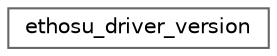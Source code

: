 digraph "Graphical Class Hierarchy"
{
 // LATEX_PDF_SIZE
  bgcolor="transparent";
  edge [fontname=Helvetica,fontsize=10,labelfontname=Helvetica,labelfontsize=10];
  node [fontname=Helvetica,fontsize=10,shape=box,height=0.2,width=0.4];
  rankdir="LR";
  Node0 [id="Node000000",label="ethosu_driver_version",height=0.2,width=0.4,color="grey40", fillcolor="white", style="filled",URL="$structethosu__driver__version.html",tooltip=" "];
}
